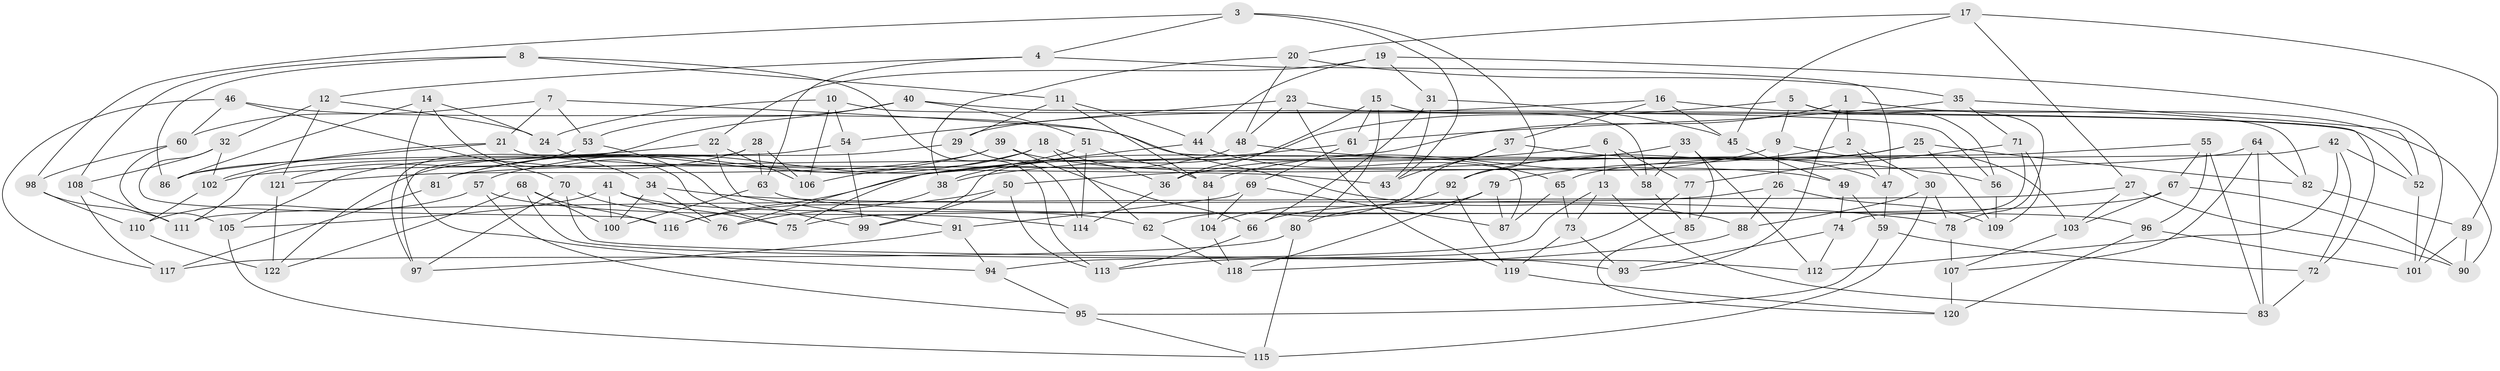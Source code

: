 // coarse degree distribution, {5: 0.12244897959183673, 4: 0.08163265306122448, 6: 0.32653061224489793, 7: 0.1836734693877551, 3: 0.04081632653061224, 8: 0.1836734693877551, 9: 0.061224489795918366}
// Generated by graph-tools (version 1.1) at 2025/38/03/04/25 23:38:17]
// undirected, 122 vertices, 244 edges
graph export_dot {
  node [color=gray90,style=filled];
  1;
  2;
  3;
  4;
  5;
  6;
  7;
  8;
  9;
  10;
  11;
  12;
  13;
  14;
  15;
  16;
  17;
  18;
  19;
  20;
  21;
  22;
  23;
  24;
  25;
  26;
  27;
  28;
  29;
  30;
  31;
  32;
  33;
  34;
  35;
  36;
  37;
  38;
  39;
  40;
  41;
  42;
  43;
  44;
  45;
  46;
  47;
  48;
  49;
  50;
  51;
  52;
  53;
  54;
  55;
  56;
  57;
  58;
  59;
  60;
  61;
  62;
  63;
  64;
  65;
  66;
  67;
  68;
  69;
  70;
  71;
  72;
  73;
  74;
  75;
  76;
  77;
  78;
  79;
  80;
  81;
  82;
  83;
  84;
  85;
  86;
  87;
  88;
  89;
  90;
  91;
  92;
  93;
  94;
  95;
  96;
  97;
  98;
  99;
  100;
  101;
  102;
  103;
  104;
  105;
  106;
  107;
  108;
  109;
  110;
  111;
  112;
  113;
  114;
  115;
  116;
  117;
  118;
  119;
  120;
  121;
  122;
  1 -- 99;
  1 -- 93;
  1 -- 2;
  1 -- 90;
  2 -- 79;
  2 -- 47;
  2 -- 30;
  3 -- 92;
  3 -- 98;
  3 -- 4;
  3 -- 43;
  4 -- 47;
  4 -- 63;
  4 -- 12;
  5 -- 38;
  5 -- 78;
  5 -- 9;
  5 -- 56;
  6 -- 58;
  6 -- 13;
  6 -- 38;
  6 -- 77;
  7 -- 21;
  7 -- 53;
  7 -- 88;
  7 -- 60;
  8 -- 11;
  8 -- 108;
  8 -- 113;
  8 -- 86;
  9 -- 103;
  9 -- 26;
  9 -- 84;
  10 -- 54;
  10 -- 24;
  10 -- 52;
  10 -- 106;
  11 -- 29;
  11 -- 44;
  11 -- 84;
  12 -- 24;
  12 -- 32;
  12 -- 121;
  13 -- 83;
  13 -- 94;
  13 -- 73;
  14 -- 86;
  14 -- 24;
  14 -- 75;
  14 -- 94;
  15 -- 58;
  15 -- 80;
  15 -- 36;
  15 -- 61;
  16 -- 29;
  16 -- 37;
  16 -- 45;
  16 -- 82;
  17 -- 89;
  17 -- 45;
  17 -- 20;
  17 -- 27;
  18 -- 81;
  18 -- 36;
  18 -- 62;
  18 -- 106;
  19 -- 101;
  19 -- 44;
  19 -- 31;
  19 -- 22;
  20 -- 35;
  20 -- 38;
  20 -- 48;
  21 -- 102;
  21 -- 43;
  21 -- 86;
  22 -- 86;
  22 -- 91;
  22 -- 106;
  23 -- 54;
  23 -- 48;
  23 -- 119;
  23 -- 56;
  24 -- 34;
  25 -- 82;
  25 -- 109;
  25 -- 36;
  25 -- 92;
  26 -- 66;
  26 -- 109;
  26 -- 88;
  27 -- 90;
  27 -- 103;
  27 -- 111;
  28 -- 106;
  28 -- 63;
  28 -- 97;
  28 -- 105;
  29 -- 114;
  29 -- 122;
  30 -- 115;
  30 -- 78;
  30 -- 88;
  31 -- 43;
  31 -- 45;
  31 -- 66;
  32 -- 108;
  32 -- 102;
  32 -- 116;
  33 -- 85;
  33 -- 58;
  33 -- 112;
  33 -- 50;
  34 -- 78;
  34 -- 100;
  34 -- 76;
  35 -- 71;
  35 -- 52;
  35 -- 61;
  36 -- 114;
  37 -- 62;
  37 -- 43;
  37 -- 47;
  38 -- 76;
  39 -- 66;
  39 -- 121;
  39 -- 81;
  39 -- 49;
  40 -- 53;
  40 -- 72;
  40 -- 51;
  40 -- 97;
  41 -- 105;
  41 -- 100;
  41 -- 75;
  41 -- 62;
  42 -- 112;
  42 -- 72;
  42 -- 81;
  42 -- 52;
  44 -- 75;
  44 -- 65;
  45 -- 49;
  46 -- 117;
  46 -- 60;
  46 -- 87;
  46 -- 70;
  47 -- 59;
  48 -- 56;
  48 -- 76;
  49 -- 74;
  49 -- 59;
  50 -- 99;
  50 -- 116;
  50 -- 113;
  51 -- 57;
  51 -- 84;
  51 -- 114;
  52 -- 101;
  53 -- 99;
  53 -- 121;
  54 -- 99;
  54 -- 111;
  55 -- 67;
  55 -- 96;
  55 -- 65;
  55 -- 83;
  56 -- 109;
  57 -- 114;
  57 -- 95;
  57 -- 110;
  58 -- 85;
  59 -- 95;
  59 -- 72;
  60 -- 105;
  60 -- 98;
  61 -- 69;
  61 -- 116;
  62 -- 118;
  63 -- 96;
  63 -- 100;
  64 -- 83;
  64 -- 107;
  64 -- 82;
  64 -- 102;
  65 -- 87;
  65 -- 73;
  66 -- 113;
  67 -- 103;
  67 -- 90;
  67 -- 75;
  68 -- 93;
  68 -- 100;
  68 -- 122;
  68 -- 116;
  69 -- 91;
  69 -- 104;
  69 -- 87;
  70 -- 97;
  70 -- 76;
  70 -- 112;
  71 -- 77;
  71 -- 109;
  71 -- 74;
  72 -- 83;
  73 -- 119;
  73 -- 93;
  74 -- 93;
  74 -- 112;
  77 -- 85;
  77 -- 113;
  78 -- 107;
  79 -- 87;
  79 -- 80;
  79 -- 118;
  80 -- 115;
  80 -- 117;
  81 -- 117;
  82 -- 89;
  84 -- 104;
  85 -- 120;
  88 -- 118;
  89 -- 90;
  89 -- 101;
  91 -- 97;
  91 -- 94;
  92 -- 104;
  92 -- 119;
  94 -- 95;
  95 -- 115;
  96 -- 101;
  96 -- 120;
  98 -- 110;
  98 -- 111;
  102 -- 110;
  103 -- 107;
  104 -- 118;
  105 -- 115;
  107 -- 120;
  108 -- 117;
  108 -- 111;
  110 -- 122;
  119 -- 120;
  121 -- 122;
}
